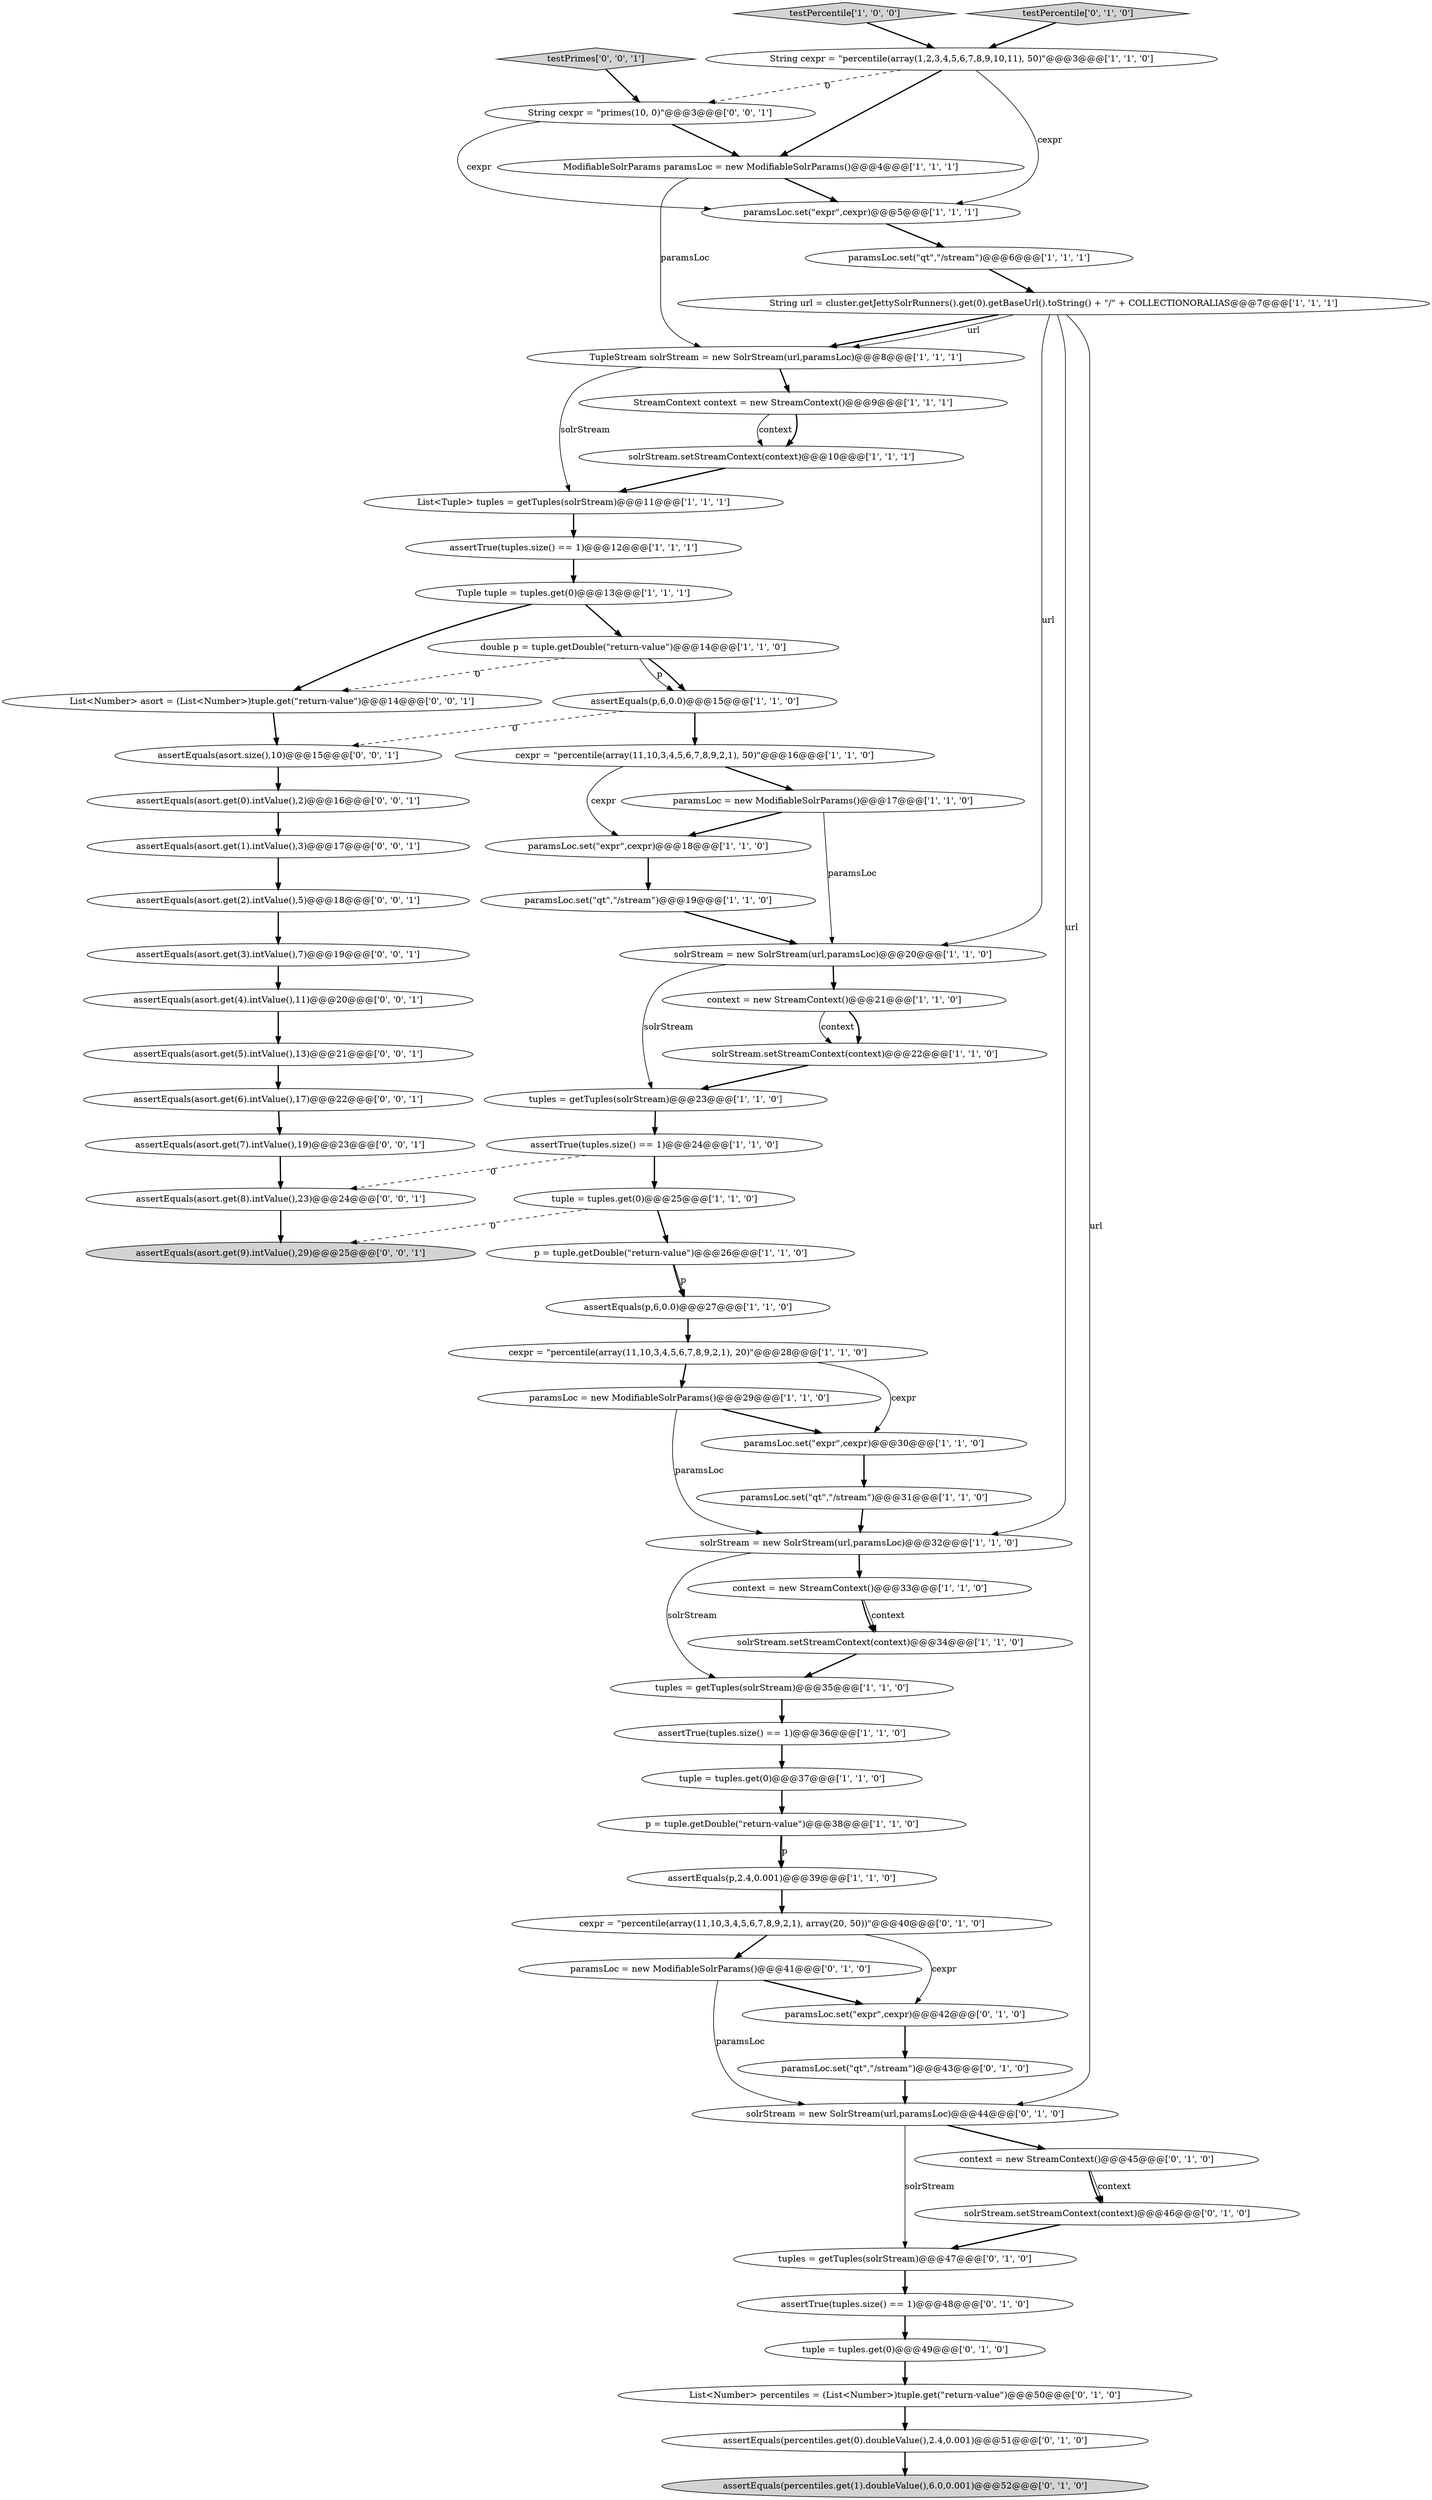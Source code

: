digraph {
13 [style = filled, label = "paramsLoc.set(\"qt\",\"/stream\")@@@6@@@['1', '1', '1']", fillcolor = white, shape = ellipse image = "AAA0AAABBB1BBB"];
39 [style = filled, label = "assertEquals(percentiles.get(1).doubleValue(),6.0,0.001)@@@52@@@['0', '1', '0']", fillcolor = lightgray, shape = ellipse image = "AAA1AAABBB2BBB"];
40 [style = filled, label = "tuple = tuples.get(0)@@@49@@@['0', '1', '0']", fillcolor = white, shape = ellipse image = "AAA1AAABBB2BBB"];
53 [style = filled, label = "assertEquals(asort.get(9).intValue(),29)@@@25@@@['0', '0', '1']", fillcolor = lightgray, shape = ellipse image = "AAA0AAABBB3BBB"];
59 [style = filled, label = "assertEquals(asort.get(1).intValue(),3)@@@17@@@['0', '0', '1']", fillcolor = white, shape = ellipse image = "AAA0AAABBB3BBB"];
33 [style = filled, label = "String cexpr = \"percentile(array(1,2,3,4,5,6,7,8,9,10,11), 50)\"@@@3@@@['1', '1', '0']", fillcolor = white, shape = ellipse image = "AAA0AAABBB1BBB"];
31 [style = filled, label = "testPercentile['1', '0', '0']", fillcolor = lightgray, shape = diamond image = "AAA0AAABBB1BBB"];
3 [style = filled, label = "assertEquals(p,2.4,0.001)@@@39@@@['1', '1', '0']", fillcolor = white, shape = ellipse image = "AAA0AAABBB1BBB"];
35 [style = filled, label = "cexpr = \"percentile(array(11,10,3,4,5,6,7,8,9,2,1), 20)\"@@@28@@@['1', '1', '0']", fillcolor = white, shape = ellipse image = "AAA0AAABBB1BBB"];
50 [style = filled, label = "assertEquals(percentiles.get(0).doubleValue(),2.4,0.001)@@@51@@@['0', '1', '0']", fillcolor = white, shape = ellipse image = "AAA1AAABBB2BBB"];
14 [style = filled, label = "paramsLoc.set(\"expr\",cexpr)@@@18@@@['1', '1', '0']", fillcolor = white, shape = ellipse image = "AAA0AAABBB1BBB"];
19 [style = filled, label = "tuples = getTuples(solrStream)@@@35@@@['1', '1', '0']", fillcolor = white, shape = ellipse image = "AAA0AAABBB1BBB"];
4 [style = filled, label = "ModifiableSolrParams paramsLoc = new ModifiableSolrParams()@@@4@@@['1', '1', '1']", fillcolor = white, shape = ellipse image = "AAA0AAABBB1BBB"];
48 [style = filled, label = "solrStream = new SolrStream(url,paramsLoc)@@@44@@@['0', '1', '0']", fillcolor = white, shape = ellipse image = "AAA1AAABBB2BBB"];
23 [style = filled, label = "solrStream.setStreamContext(context)@@@22@@@['1', '1', '0']", fillcolor = white, shape = ellipse image = "AAA0AAABBB1BBB"];
42 [style = filled, label = "paramsLoc = new ModifiableSolrParams()@@@41@@@['0', '1', '0']", fillcolor = white, shape = ellipse image = "AAA1AAABBB2BBB"];
2 [style = filled, label = "paramsLoc.set(\"expr\",cexpr)@@@30@@@['1', '1', '0']", fillcolor = white, shape = ellipse image = "AAA0AAABBB1BBB"];
5 [style = filled, label = "assertEquals(p,6,0.0)@@@27@@@['1', '1', '0']", fillcolor = white, shape = ellipse image = "AAA0AAABBB1BBB"];
1 [style = filled, label = "Tuple tuple = tuples.get(0)@@@13@@@['1', '1', '1']", fillcolor = white, shape = ellipse image = "AAA0AAABBB1BBB"];
15 [style = filled, label = "cexpr = \"percentile(array(11,10,3,4,5,6,7,8,9,2,1), 50)\"@@@16@@@['1', '1', '0']", fillcolor = white, shape = ellipse image = "AAA0AAABBB1BBB"];
57 [style = filled, label = "assertEquals(asort.get(2).intValue(),5)@@@18@@@['0', '0', '1']", fillcolor = white, shape = ellipse image = "AAA0AAABBB3BBB"];
0 [style = filled, label = "assertTrue(tuples.size() == 1)@@@24@@@['1', '1', '0']", fillcolor = white, shape = ellipse image = "AAA0AAABBB1BBB"];
49 [style = filled, label = "paramsLoc.set(\"qt\",\"/stream\")@@@43@@@['0', '1', '0']", fillcolor = white, shape = ellipse image = "AAA1AAABBB2BBB"];
24 [style = filled, label = "p = tuple.getDouble(\"return-value\")@@@38@@@['1', '1', '0']", fillcolor = white, shape = ellipse image = "AAA0AAABBB1BBB"];
26 [style = filled, label = "tuple = tuples.get(0)@@@25@@@['1', '1', '0']", fillcolor = white, shape = ellipse image = "AAA0AAABBB1BBB"];
64 [style = filled, label = "assertEquals(asort.get(3).intValue(),7)@@@19@@@['0', '0', '1']", fillcolor = white, shape = ellipse image = "AAA0AAABBB3BBB"];
34 [style = filled, label = "tuples = getTuples(solrStream)@@@23@@@['1', '1', '0']", fillcolor = white, shape = ellipse image = "AAA0AAABBB1BBB"];
17 [style = filled, label = "solrStream.setStreamContext(context)@@@10@@@['1', '1', '1']", fillcolor = white, shape = ellipse image = "AAA0AAABBB1BBB"];
61 [style = filled, label = "List<Number> asort = (List<Number>)tuple.get(\"return-value\")@@@14@@@['0', '0', '1']", fillcolor = white, shape = ellipse image = "AAA0AAABBB3BBB"];
45 [style = filled, label = "cexpr = \"percentile(array(11,10,3,4,5,6,7,8,9,2,1), array(20, 50))\"@@@40@@@['0', '1', '0']", fillcolor = white, shape = ellipse image = "AAA1AAABBB2BBB"];
37 [style = filled, label = "double p = tuple.getDouble(\"return-value\")@@@14@@@['1', '1', '0']", fillcolor = white, shape = ellipse image = "AAA0AAABBB1BBB"];
29 [style = filled, label = "paramsLoc.set(\"qt\",\"/stream\")@@@31@@@['1', '1', '0']", fillcolor = white, shape = ellipse image = "AAA0AAABBB1BBB"];
22 [style = filled, label = "assertEquals(p,6,0.0)@@@15@@@['1', '1', '0']", fillcolor = white, shape = ellipse image = "AAA0AAABBB1BBB"];
16 [style = filled, label = "p = tuple.getDouble(\"return-value\")@@@26@@@['1', '1', '0']", fillcolor = white, shape = ellipse image = "AAA0AAABBB1BBB"];
8 [style = filled, label = "solrStream.setStreamContext(context)@@@34@@@['1', '1', '0']", fillcolor = white, shape = ellipse image = "AAA0AAABBB1BBB"];
38 [style = filled, label = "assertTrue(tuples.size() == 1)@@@48@@@['0', '1', '0']", fillcolor = white, shape = ellipse image = "AAA1AAABBB2BBB"];
52 [style = filled, label = "assertEquals(asort.get(6).intValue(),17)@@@22@@@['0', '0', '1']", fillcolor = white, shape = ellipse image = "AAA0AAABBB3BBB"];
27 [style = filled, label = "paramsLoc.set(\"expr\",cexpr)@@@5@@@['1', '1', '1']", fillcolor = white, shape = ellipse image = "AAA0AAABBB1BBB"];
62 [style = filled, label = "assertEquals(asort.get(4).intValue(),11)@@@20@@@['0', '0', '1']", fillcolor = white, shape = ellipse image = "AAA0AAABBB3BBB"];
30 [style = filled, label = "solrStream = new SolrStream(url,paramsLoc)@@@32@@@['1', '1', '0']", fillcolor = white, shape = ellipse image = "AAA0AAABBB1BBB"];
58 [style = filled, label = "assertEquals(asort.size(),10)@@@15@@@['0', '0', '1']", fillcolor = white, shape = ellipse image = "AAA0AAABBB3BBB"];
65 [style = filled, label = "assertEquals(asort.get(7).intValue(),19)@@@23@@@['0', '0', '1']", fillcolor = white, shape = ellipse image = "AAA0AAABBB3BBB"];
55 [style = filled, label = "String cexpr = \"primes(10, 0)\"@@@3@@@['0', '0', '1']", fillcolor = white, shape = ellipse image = "AAA0AAABBB3BBB"];
10 [style = filled, label = "assertTrue(tuples.size() == 1)@@@36@@@['1', '1', '0']", fillcolor = white, shape = ellipse image = "AAA0AAABBB1BBB"];
12 [style = filled, label = "TupleStream solrStream = new SolrStream(url,paramsLoc)@@@8@@@['1', '1', '1']", fillcolor = white, shape = ellipse image = "AAA0AAABBB1BBB"];
41 [style = filled, label = "context = new StreamContext()@@@45@@@['0', '1', '0']", fillcolor = white, shape = ellipse image = "AAA1AAABBB2BBB"];
56 [style = filled, label = "assertEquals(asort.get(0).intValue(),2)@@@16@@@['0', '0', '1']", fillcolor = white, shape = ellipse image = "AAA0AAABBB3BBB"];
20 [style = filled, label = "assertTrue(tuples.size() == 1)@@@12@@@['1', '1', '1']", fillcolor = white, shape = ellipse image = "AAA0AAABBB1BBB"];
21 [style = filled, label = "paramsLoc = new ModifiableSolrParams()@@@17@@@['1', '1', '0']", fillcolor = white, shape = ellipse image = "AAA0AAABBB1BBB"];
36 [style = filled, label = "tuple = tuples.get(0)@@@37@@@['1', '1', '0']", fillcolor = white, shape = ellipse image = "AAA0AAABBB1BBB"];
54 [style = filled, label = "assertEquals(asort.get(8).intValue(),23)@@@24@@@['0', '0', '1']", fillcolor = white, shape = ellipse image = "AAA0AAABBB3BBB"];
63 [style = filled, label = "assertEquals(asort.get(5).intValue(),13)@@@21@@@['0', '0', '1']", fillcolor = white, shape = ellipse image = "AAA0AAABBB3BBB"];
43 [style = filled, label = "testPercentile['0', '1', '0']", fillcolor = lightgray, shape = diamond image = "AAA0AAABBB2BBB"];
7 [style = filled, label = "context = new StreamContext()@@@21@@@['1', '1', '0']", fillcolor = white, shape = ellipse image = "AAA0AAABBB1BBB"];
46 [style = filled, label = "tuples = getTuples(solrStream)@@@47@@@['0', '1', '0']", fillcolor = white, shape = ellipse image = "AAA1AAABBB2BBB"];
28 [style = filled, label = "List<Tuple> tuples = getTuples(solrStream)@@@11@@@['1', '1', '1']", fillcolor = white, shape = ellipse image = "AAA0AAABBB1BBB"];
9 [style = filled, label = "StreamContext context = new StreamContext()@@@9@@@['1', '1', '1']", fillcolor = white, shape = ellipse image = "AAA0AAABBB1BBB"];
60 [style = filled, label = "testPrimes['0', '0', '1']", fillcolor = lightgray, shape = diamond image = "AAA0AAABBB3BBB"];
11 [style = filled, label = "String url = cluster.getJettySolrRunners().get(0).getBaseUrl().toString() + \"/\" + COLLECTIONORALIAS@@@7@@@['1', '1', '1']", fillcolor = white, shape = ellipse image = "AAA0AAABBB1BBB"];
6 [style = filled, label = "paramsLoc = new ModifiableSolrParams()@@@29@@@['1', '1', '0']", fillcolor = white, shape = ellipse image = "AAA0AAABBB1BBB"];
44 [style = filled, label = "List<Number> percentiles = (List<Number>)tuple.get(\"return-value\")@@@50@@@['0', '1', '0']", fillcolor = white, shape = ellipse image = "AAA1AAABBB2BBB"];
25 [style = filled, label = "context = new StreamContext()@@@33@@@['1', '1', '0']", fillcolor = white, shape = ellipse image = "AAA0AAABBB1BBB"];
51 [style = filled, label = "solrStream.setStreamContext(context)@@@46@@@['0', '1', '0']", fillcolor = white, shape = ellipse image = "AAA1AAABBB2BBB"];
18 [style = filled, label = "solrStream = new SolrStream(url,paramsLoc)@@@20@@@['1', '1', '0']", fillcolor = white, shape = ellipse image = "AAA0AAABBB1BBB"];
32 [style = filled, label = "paramsLoc.set(\"qt\",\"/stream\")@@@19@@@['1', '1', '0']", fillcolor = white, shape = ellipse image = "AAA0AAABBB1BBB"];
47 [style = filled, label = "paramsLoc.set(\"expr\",cexpr)@@@42@@@['0', '1', '0']", fillcolor = white, shape = ellipse image = "AAA1AAABBB2BBB"];
7->23 [style = bold, label=""];
7->23 [style = solid, label="context"];
30->19 [style = solid, label="solrStream"];
11->12 [style = bold, label=""];
33->4 [style = bold, label=""];
38->40 [style = bold, label=""];
14->32 [style = bold, label=""];
4->12 [style = solid, label="paramsLoc"];
41->51 [style = solid, label="context"];
20->1 [style = bold, label=""];
65->54 [style = bold, label=""];
1->37 [style = bold, label=""];
6->2 [style = bold, label=""];
1->61 [style = bold, label=""];
55->27 [style = solid, label="cexpr"];
24->3 [style = solid, label="p"];
41->51 [style = bold, label=""];
13->11 [style = bold, label=""];
2->29 [style = bold, label=""];
46->38 [style = bold, label=""];
9->17 [style = bold, label=""];
60->55 [style = bold, label=""];
26->53 [style = dashed, label="0"];
16->5 [style = bold, label=""];
36->24 [style = bold, label=""];
51->46 [style = bold, label=""];
50->39 [style = bold, label=""];
31->33 [style = bold, label=""];
15->14 [style = solid, label="cexpr"];
35->6 [style = bold, label=""];
18->34 [style = solid, label="solrStream"];
26->16 [style = bold, label=""];
37->61 [style = dashed, label="0"];
0->54 [style = dashed, label="0"];
64->62 [style = bold, label=""];
58->56 [style = bold, label=""];
15->21 [style = bold, label=""];
52->65 [style = bold, label=""];
12->9 [style = bold, label=""];
23->34 [style = bold, label=""];
12->28 [style = solid, label="solrStream"];
44->50 [style = bold, label=""];
0->26 [style = bold, label=""];
43->33 [style = bold, label=""];
57->64 [style = bold, label=""];
22->58 [style = dashed, label="0"];
33->27 [style = solid, label="cexpr"];
8->19 [style = bold, label=""];
42->47 [style = bold, label=""];
33->55 [style = dashed, label="0"];
21->14 [style = bold, label=""];
6->30 [style = solid, label="paramsLoc"];
47->49 [style = bold, label=""];
37->22 [style = solid, label="p"];
45->47 [style = solid, label="cexpr"];
28->20 [style = bold, label=""];
4->27 [style = bold, label=""];
21->18 [style = solid, label="paramsLoc"];
5->35 [style = bold, label=""];
25->8 [style = solid, label="context"];
42->48 [style = solid, label="paramsLoc"];
24->3 [style = bold, label=""];
37->22 [style = bold, label=""];
49->48 [style = bold, label=""];
35->2 [style = solid, label="cexpr"];
59->57 [style = bold, label=""];
18->7 [style = bold, label=""];
29->30 [style = bold, label=""];
61->58 [style = bold, label=""];
19->10 [style = bold, label=""];
27->13 [style = bold, label=""];
10->36 [style = bold, label=""];
16->5 [style = solid, label="p"];
11->18 [style = solid, label="url"];
22->15 [style = bold, label=""];
11->12 [style = solid, label="url"];
30->25 [style = bold, label=""];
34->0 [style = bold, label=""];
48->41 [style = bold, label=""];
63->52 [style = bold, label=""];
32->18 [style = bold, label=""];
40->44 [style = bold, label=""];
55->4 [style = bold, label=""];
11->30 [style = solid, label="url"];
45->42 [style = bold, label=""];
56->59 [style = bold, label=""];
17->28 [style = bold, label=""];
9->17 [style = solid, label="context"];
48->46 [style = solid, label="solrStream"];
3->45 [style = bold, label=""];
25->8 [style = bold, label=""];
54->53 [style = bold, label=""];
11->48 [style = solid, label="url"];
62->63 [style = bold, label=""];
}
